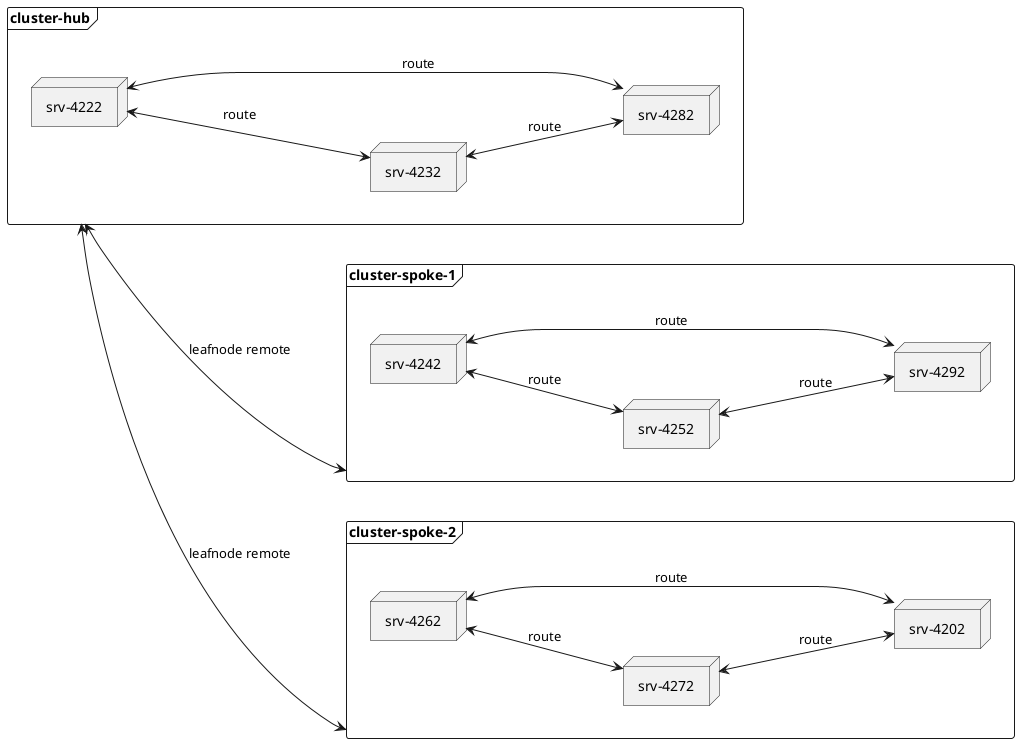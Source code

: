 @startuml
left to right direction
frame "cluster-hub" as hub { 
    node "srv-4222" as s1 
    node "srv-4232" as s2 
    node "srv-4282" as s3

    s1<--->s2 : route
    s2<--->s3 : route
    s3<--->s1 : route
}
frame "cluster-spoke-1" as spoke1 {
    node "srv-4242" as s4
    node "srv-4252" as s5 
    node "srv-4292" as s6

    s4<--->s5 : route
    s5<--->s6 : route
    s6<--->s4 : route
}
frame "cluster-spoke-2" as spoke2 {
    node "srv-4262" as s7
    node "srv-4272" as s8
    node "srv-4202" as s9

    s7<--->s8 : route
    s8<--->s9 : route
    s9<--->s7 : route
}
hub <---> spoke1 : leafnode remote
hub <---> spoke2 : leafnode remote
@enduml